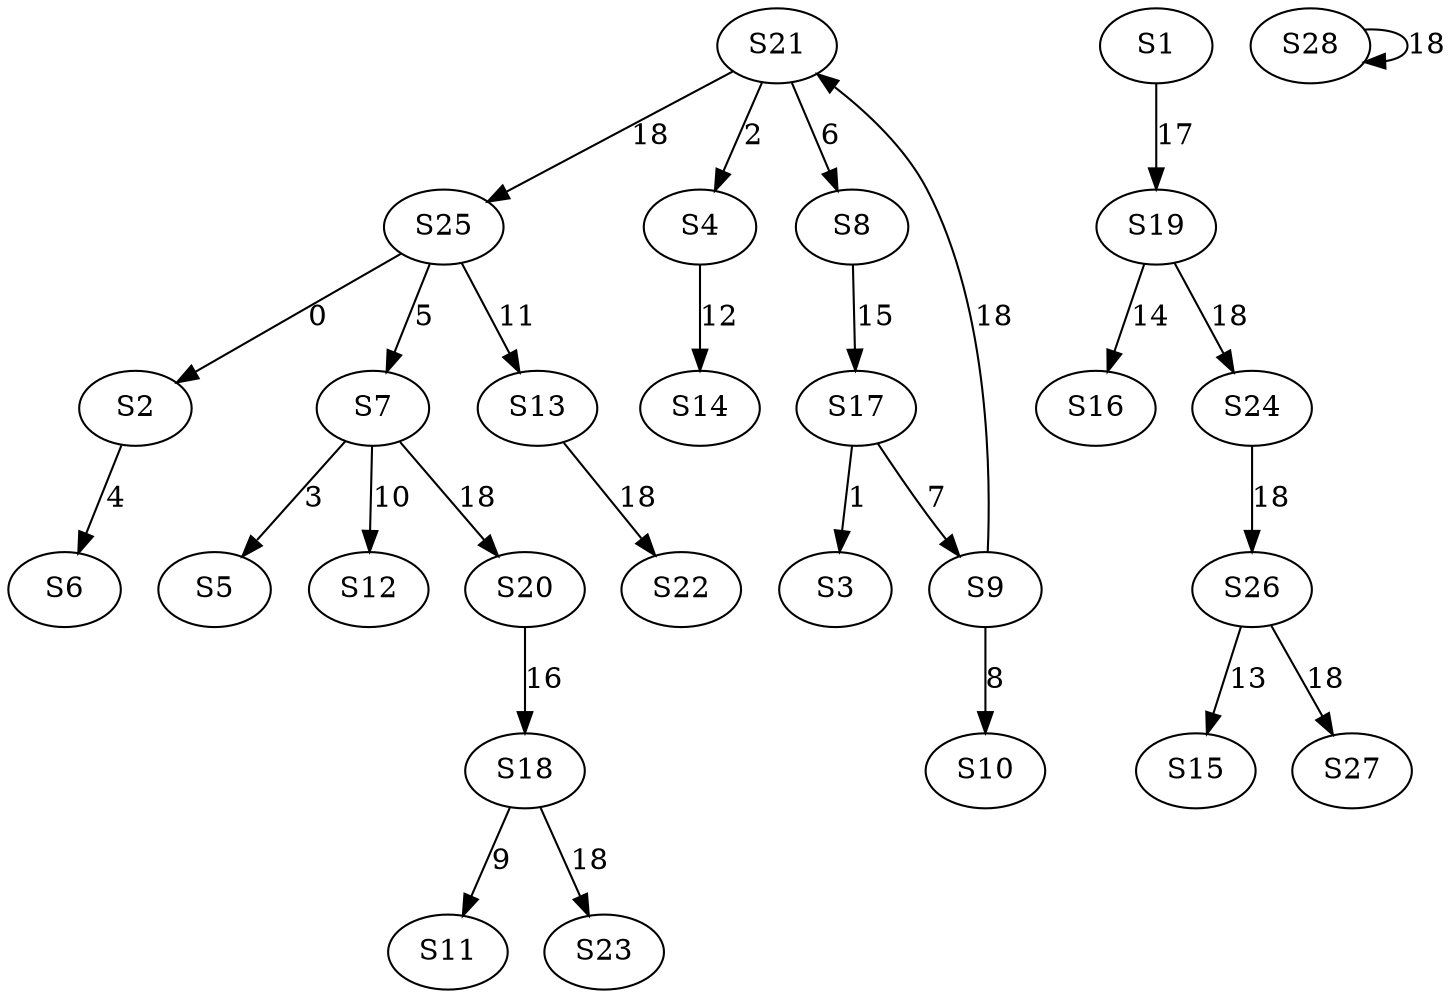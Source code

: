 strict digraph {
	S25 -> S2 [ label = 0 ];
	S17 -> S3 [ label = 1 ];
	S21 -> S4 [ label = 2 ];
	S7 -> S5 [ label = 3 ];
	S2 -> S6 [ label = 4 ];
	S25 -> S7 [ label = 5 ];
	S21 -> S8 [ label = 6 ];
	S17 -> S9 [ label = 7 ];
	S9 -> S10 [ label = 8 ];
	S18 -> S11 [ label = 9 ];
	S7 -> S12 [ label = 10 ];
	S25 -> S13 [ label = 11 ];
	S4 -> S14 [ label = 12 ];
	S26 -> S15 [ label = 13 ];
	S19 -> S16 [ label = 14 ];
	S8 -> S17 [ label = 15 ];
	S20 -> S18 [ label = 16 ];
	S1 -> S19 [ label = 17 ];
	S7 -> S20 [ label = 18 ];
	S9 -> S21 [ label = 18 ];
	S13 -> S22 [ label = 18 ];
	S18 -> S23 [ label = 18 ];
	S19 -> S24 [ label = 18 ];
	S21 -> S25 [ label = 18 ];
	S24 -> S26 [ label = 18 ];
	S26 -> S27 [ label = 18 ];
	S28 -> S28 [ label = 18 ];
}